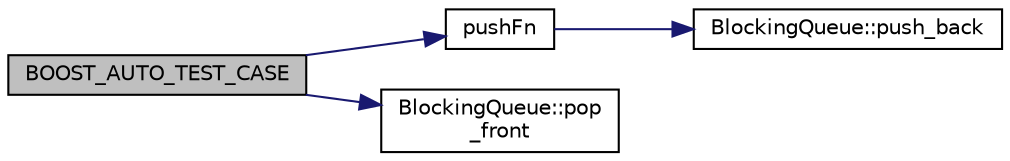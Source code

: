 digraph "BOOST_AUTO_TEST_CASE"
{
  edge [fontname="Helvetica",fontsize="10",labelfontname="Helvetica",labelfontsize="10"];
  node [fontname="Helvetica",fontsize="10",shape=record];
  rankdir="LR";
  Node1 [label="BOOST_AUTO_TEST_CASE",height=0.2,width=0.4,color="black", fillcolor="grey75", style="filled" fontcolor="black"];
  Node1 -> Node2 [color="midnightblue",fontsize="10",style="solid",fontname="Helvetica"];
  Node2 [label="pushFn",height=0.2,width=0.4,color="black", fillcolor="white", style="filled",URL="$BlockingQueueTests_8cpp.html#a78695f41d420d63810400efadf86af03"];
  Node2 -> Node3 [color="midnightblue",fontsize="10",style="solid",fontname="Helvetica"];
  Node3 [label="BlockingQueue::push_back",height=0.2,width=0.4,color="black", fillcolor="white", style="filled",URL="$classBlockingQueue.html#aba9a92a9e6a732cd720c609d7e706c47",tooltip="Dodanie niepodzielnie elementu na koniec kolejki. "];
  Node1 -> Node4 [color="midnightblue",fontsize="10",style="solid",fontname="Helvetica"];
  Node4 [label="BlockingQueue::pop\l_front",height=0.2,width=0.4,color="black", fillcolor="white", style="filled",URL="$classBlockingQueue.html#a33e18f760365430cee38721dfd0abf5e",tooltip="Zdejmuje pierwszy element z kolejki niepodzielnie i go zwraca. "];
}
